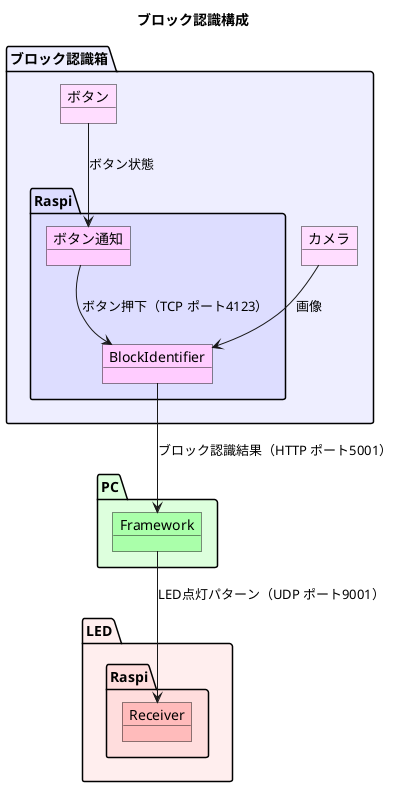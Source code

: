 @startuml
title ブロック認識構成

package "ブロック認識箱" as Box #eef {
    package "Raspi" as RP1  #ddf {
        object "ボタン通知" as ButtonSW #fcf
        object BlockIdentifier #fcf
        ButtonSW --> BlockIdentifier : ボタン押下（TCP ポート4123）
    }
    object "カメラ" as Camera #fdf
    object "ボタン" as ButtonHW #fdf
    ButtonHW --> ButtonSW : ボタン状態
    Camera --> BlockIdentifier : 画像
}

package PC #dfd {
    object Framework #afa
}
BlockIdentifier --> Framework : ブロック認識結果（HTTP ポート5001）

package LED #fee {
    package "Raspi" as RP2 #fdd {
        object Receiver #fbb
    }
}
Framework --> Receiver : LED点灯パターン（UDP ポート9001）

@enduml